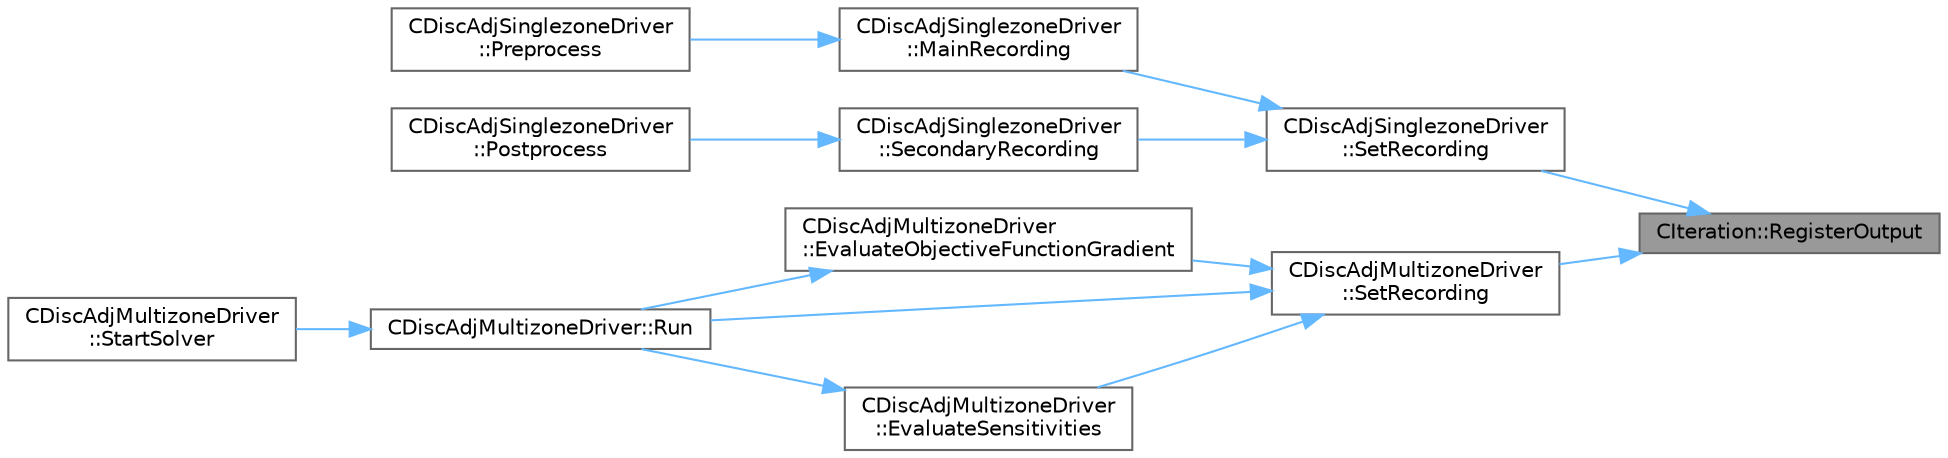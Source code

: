 digraph "CIteration::RegisterOutput"
{
 // LATEX_PDF_SIZE
  bgcolor="transparent";
  edge [fontname=Helvetica,fontsize=10,labelfontname=Helvetica,labelfontsize=10];
  node [fontname=Helvetica,fontsize=10,shape=box,height=0.2,width=0.4];
  rankdir="RL";
  Node1 [id="Node000001",label="CIteration::RegisterOutput",height=0.2,width=0.4,color="gray40", fillcolor="grey60", style="filled", fontcolor="black",tooltip=" "];
  Node1 -> Node2 [id="edge1_Node000001_Node000002",dir="back",color="steelblue1",style="solid",tooltip=" "];
  Node2 [id="Node000002",label="CDiscAdjSinglezoneDriver\l::SetRecording",height=0.2,width=0.4,color="grey40", fillcolor="white", style="filled",URL="$classCDiscAdjSinglezoneDriver.html#ac5a9bbc8bf431a06a4ec315a514c9428",tooltip="Record one iteration of a flow iteration in within multiple zones."];
  Node2 -> Node3 [id="edge2_Node000002_Node000003",dir="back",color="steelblue1",style="solid",tooltip=" "];
  Node3 [id="Node000003",label="CDiscAdjSinglezoneDriver\l::MainRecording",height=0.2,width=0.4,color="grey40", fillcolor="white", style="filled",URL="$classCDiscAdjSinglezoneDriver.html#af4087bc4859a336b67555336d8f28aaf",tooltip="Record the main computational path."];
  Node3 -> Node4 [id="edge3_Node000003_Node000004",dir="back",color="steelblue1",style="solid",tooltip=" "];
  Node4 [id="Node000004",label="CDiscAdjSinglezoneDriver\l::Preprocess",height=0.2,width=0.4,color="grey40", fillcolor="white", style="filled",URL="$classCDiscAdjSinglezoneDriver.html#a231f69c77c922207c235930508b1db67",tooltip="Preprocess the single-zone iteration."];
  Node2 -> Node5 [id="edge4_Node000002_Node000005",dir="back",color="steelblue1",style="solid",tooltip=" "];
  Node5 [id="Node000005",label="CDiscAdjSinglezoneDriver\l::SecondaryRecording",height=0.2,width=0.4,color="grey40", fillcolor="white", style="filled",URL="$classCDiscAdjSinglezoneDriver.html#ad328a74dd89ed2e335b22c4bf2b53cb0",tooltip="Record the secondary computational path."];
  Node5 -> Node6 [id="edge5_Node000005_Node000006",dir="back",color="steelblue1",style="solid",tooltip=" "];
  Node6 [id="Node000006",label="CDiscAdjSinglezoneDriver\l::Postprocess",height=0.2,width=0.4,color="grey40", fillcolor="white", style="filled",URL="$classCDiscAdjSinglezoneDriver.html#a8646cc443849a97868c59003066bb850",tooltip="Postprocess the adjoint iteration for ZONE_0."];
  Node1 -> Node7 [id="edge6_Node000001_Node000007",dir="back",color="steelblue1",style="solid",tooltip=" "];
  Node7 [id="Node000007",label="CDiscAdjMultizoneDriver\l::SetRecording",height=0.2,width=0.4,color="grey40", fillcolor="white", style="filled",URL="$classCDiscAdjMultizoneDriver.html#a6858d2798084ac58973760b98cbc268d",tooltip="Record one iteration of the primal problem within each zone."];
  Node7 -> Node8 [id="edge7_Node000007_Node000008",dir="back",color="steelblue1",style="solid",tooltip=" "];
  Node8 [id="Node000008",label="CDiscAdjMultizoneDriver\l::EvaluateObjectiveFunctionGradient",height=0.2,width=0.4,color="grey40", fillcolor="white", style="filled",URL="$classCDiscAdjMultizoneDriver.html#a7a644ee8fc2141f2083b91afd2cab856",tooltip="Evaluate the gradient of the objective function and add to \"External\"."];
  Node8 -> Node9 [id="edge8_Node000008_Node000009",dir="back",color="steelblue1",style="solid",tooltip=" "];
  Node9 [id="Node000009",label="CDiscAdjMultizoneDriver::Run",height=0.2,width=0.4,color="grey40", fillcolor="white", style="filled",URL="$classCDiscAdjMultizoneDriver.html#af996aecdb6d20aa4fc81c9b67295abf5",tooltip="[Overload] Run an discrete adjoint update of all solvers within multiple zones."];
  Node9 -> Node10 [id="edge9_Node000009_Node000010",dir="back",color="steelblue1",style="solid",tooltip=" "];
  Node10 [id="Node000010",label="CDiscAdjMultizoneDriver\l::StartSolver",height=0.2,width=0.4,color="grey40", fillcolor="white", style="filled",URL="$classCDiscAdjMultizoneDriver.html#a75de0a1a482ceeed4301a384f1515092",tooltip="[Overload] Launch the computation for discrete adjoint multizone problems."];
  Node7 -> Node11 [id="edge10_Node000007_Node000011",dir="back",color="steelblue1",style="solid",tooltip=" "];
  Node11 [id="Node000011",label="CDiscAdjMultizoneDriver\l::EvaluateSensitivities",height=0.2,width=0.4,color="grey40", fillcolor="white", style="filled",URL="$classCDiscAdjMultizoneDriver.html#a9d998fae109427a1061069800ad931c3",tooltip="Evaluate sensitivites for the current adjoint solution and output files."];
  Node11 -> Node9 [id="edge11_Node000011_Node000009",dir="back",color="steelblue1",style="solid",tooltip=" "];
  Node7 -> Node9 [id="edge12_Node000007_Node000009",dir="back",color="steelblue1",style="solid",tooltip=" "];
}
